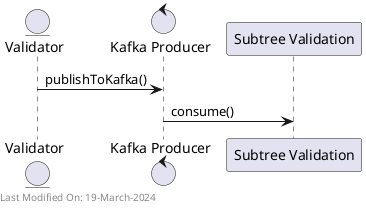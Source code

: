 @startuml
entity Validator
control "Kafka Producer" as Kafka
participant "Subtree Validation" as SubtreeValidation

Validator -> Kafka: publishToKafka()
Kafka -> SubtreeValidation: consume()

left footer Last Modified On: 19-March-2024

@enduml

